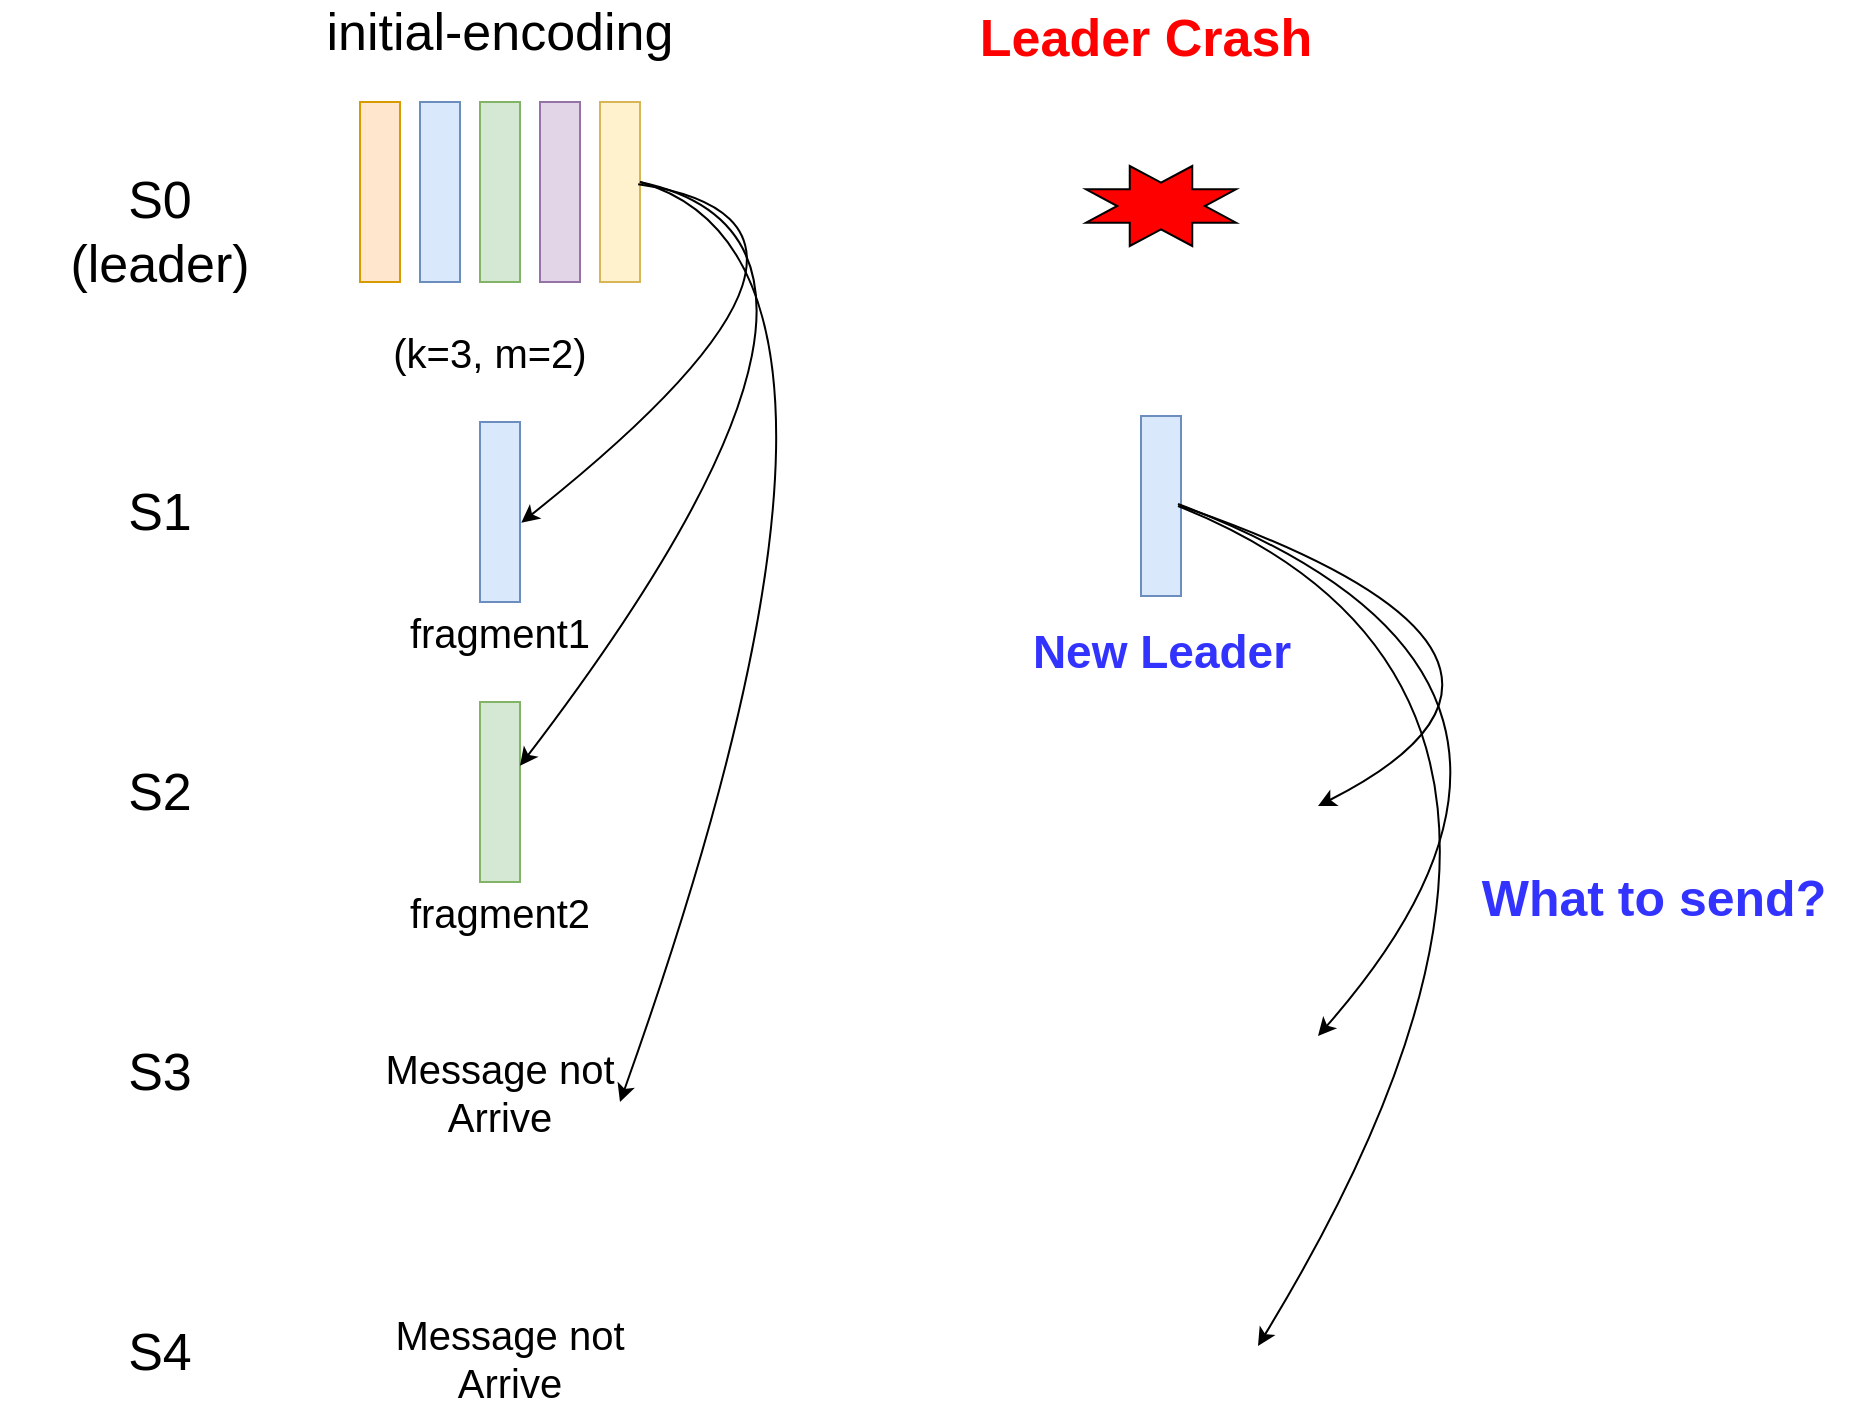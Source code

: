 <mxfile version="22.1.21" type="github">
  <diagram id="m65YbvdDa1lrMX-1JaFE" name="第 1 页">
    <mxGraphModel dx="2307" dy="1287" grid="0" gridSize="10" guides="1" tooltips="1" connect="1" arrows="1" fold="1" page="1" pageScale="1" pageWidth="3300" pageHeight="4681" math="0" shadow="0">
      <root>
        <mxCell id="0" />
        <mxCell id="1" parent="0" />
        <mxCell id="04_Secdxe5MrCqDxStES-1" value="&lt;font style=&quot;font-size: 26px;&quot;&gt;S0 &lt;br&gt;(leader)&lt;/font&gt;" style="text;html=1;strokeColor=none;fillColor=none;align=center;verticalAlign=middle;whiteSpace=wrap;rounded=0;" parent="1" vertex="1">
          <mxGeometry x="180" y="390" width="160" height="30" as="geometry" />
        </mxCell>
        <mxCell id="04_Secdxe5MrCqDxStES-2" value="&lt;font style=&quot;font-size: 26px;&quot;&gt;S3&lt;/font&gt;" style="text;html=1;strokeColor=none;fillColor=none;align=center;verticalAlign=middle;whiteSpace=wrap;rounded=0;" parent="1" vertex="1">
          <mxGeometry x="180" y="810" width="160" height="30" as="geometry" />
        </mxCell>
        <mxCell id="04_Secdxe5MrCqDxStES-3" value="&lt;font style=&quot;font-size: 26px;&quot;&gt;S1&lt;/font&gt;" style="text;html=1;strokeColor=none;fillColor=none;align=center;verticalAlign=middle;whiteSpace=wrap;rounded=0;" parent="1" vertex="1">
          <mxGeometry x="180" y="530" width="160" height="30" as="geometry" />
        </mxCell>
        <mxCell id="04_Secdxe5MrCqDxStES-4" value="&lt;font style=&quot;font-size: 26px;&quot;&gt;S4&lt;/font&gt;" style="text;html=1;strokeColor=none;fillColor=none;align=center;verticalAlign=middle;whiteSpace=wrap;rounded=0;" parent="1" vertex="1">
          <mxGeometry x="180" y="950" width="160" height="30" as="geometry" />
        </mxCell>
        <mxCell id="04_Secdxe5MrCqDxStES-5" value="&lt;font style=&quot;font-size: 26px;&quot;&gt;S2&lt;/font&gt;" style="text;html=1;strokeColor=none;fillColor=none;align=center;verticalAlign=middle;whiteSpace=wrap;rounded=0;" parent="1" vertex="1">
          <mxGeometry x="180" y="670" width="160" height="30" as="geometry" />
        </mxCell>
        <mxCell id="04_Secdxe5MrCqDxStES-6" value="" style="rounded=0;whiteSpace=wrap;html=1;fontSize=20;fillColor=#FFE6CC;strokeColor=#d79b00;fillStyle=auto;" parent="1" vertex="1">
          <mxGeometry x="360" y="340" width="20" height="90" as="geometry" />
        </mxCell>
        <mxCell id="04_Secdxe5MrCqDxStES-7" value="" style="rounded=0;whiteSpace=wrap;html=1;fontSize=20;fillColor=#dae8fc;strokeColor=#6c8ebf;fillStyle=auto;" parent="1" vertex="1">
          <mxGeometry x="390" y="340" width="20" height="90" as="geometry" />
        </mxCell>
        <mxCell id="04_Secdxe5MrCqDxStES-8" value="" style="rounded=0;whiteSpace=wrap;html=1;fontSize=20;fillColor=#d5e8d4;strokeColor=#82b366;fillStyle=auto;" parent="1" vertex="1">
          <mxGeometry x="420" y="340" width="20" height="90" as="geometry" />
        </mxCell>
        <mxCell id="04_Secdxe5MrCqDxStES-9" value="" style="rounded=0;whiteSpace=wrap;html=1;fontSize=20;fillColor=#e1d5e7;strokeColor=#9673a6;fillStyle=auto;" parent="1" vertex="1">
          <mxGeometry x="450" y="340" width="20" height="90" as="geometry" />
        </mxCell>
        <mxCell id="04_Secdxe5MrCqDxStES-10" value="" style="rounded=0;whiteSpace=wrap;html=1;fontSize=20;fillColor=#fff2cc;strokeColor=#d6b656;fillStyle=auto;" parent="1" vertex="1">
          <mxGeometry x="480" y="340" width="20" height="90" as="geometry" />
        </mxCell>
        <mxCell id="04_Secdxe5MrCqDxStES-11" value="(k=3, m=2)" style="text;html=1;strokeColor=none;fillColor=none;align=center;verticalAlign=middle;whiteSpace=wrap;rounded=0;fillStyle=auto;fontSize=20;" parent="1" vertex="1">
          <mxGeometry x="360" y="450" width="130" height="30" as="geometry" />
        </mxCell>
        <mxCell id="04_Secdxe5MrCqDxStES-12" value="" style="rounded=0;whiteSpace=wrap;html=1;fontSize=20;fillColor=#dae8fc;strokeColor=#6c8ebf;fillStyle=auto;" parent="1" vertex="1">
          <mxGeometry x="420" y="500" width="20" height="90" as="geometry" />
        </mxCell>
        <mxCell id="04_Secdxe5MrCqDxStES-13" value="" style="rounded=0;whiteSpace=wrap;html=1;fontSize=20;fillColor=#d5e8d4;strokeColor=#82b366;fillStyle=auto;" parent="1" vertex="1">
          <mxGeometry x="420" y="640" width="20" height="90" as="geometry" />
        </mxCell>
        <mxCell id="04_Secdxe5MrCqDxStES-15" value="fragment1" style="text;html=1;strokeColor=none;fillColor=none;align=center;verticalAlign=middle;whiteSpace=wrap;rounded=0;fillStyle=auto;fontSize=20;" parent="1" vertex="1">
          <mxGeometry x="365" y="590" width="130" height="30" as="geometry" />
        </mxCell>
        <mxCell id="04_Secdxe5MrCqDxStES-16" value="fragment2" style="text;html=1;strokeColor=none;fillColor=none;align=center;verticalAlign=middle;whiteSpace=wrap;rounded=0;fillStyle=auto;fontSize=20;" parent="1" vertex="1">
          <mxGeometry x="365" y="730" width="130" height="30" as="geometry" />
        </mxCell>
        <mxCell id="04_Secdxe5MrCqDxStES-18" value="" style="curved=1;endArrow=classic;html=1;rounded=0;fontSize=26;exitX=0.954;exitY=0.457;exitDx=0;exitDy=0;exitPerimeter=0;entryX=1.031;entryY=0.56;entryDx=0;entryDy=0;entryPerimeter=0;" parent="1" source="04_Secdxe5MrCqDxStES-10" target="04_Secdxe5MrCqDxStES-12" edge="1">
          <mxGeometry width="50" height="50" relative="1" as="geometry">
            <mxPoint x="660" y="560" as="sourcePoint" />
            <mxPoint x="710" y="510" as="targetPoint" />
            <Array as="points">
              <mxPoint x="630" y="400" />
            </Array>
          </mxGeometry>
        </mxCell>
        <mxCell id="04_Secdxe5MrCqDxStES-19" value="" style="curved=1;endArrow=classic;html=1;rounded=0;fontSize=26;" parent="1" target="04_Secdxe5MrCqDxStES-13" edge="1">
          <mxGeometry width="50" height="50" relative="1" as="geometry">
            <mxPoint x="500" y="380" as="sourcePoint" />
            <mxPoint x="450.62" y="560.4" as="targetPoint" />
            <Array as="points">
              <mxPoint x="640" y="410" />
            </Array>
          </mxGeometry>
        </mxCell>
        <mxCell id="04_Secdxe5MrCqDxStES-21" value="" style="verticalLabelPosition=bottom;verticalAlign=top;html=1;shape=mxgraph.basic.8_point_star;fillStyle=auto;fontSize=26;fillColor=#FF0000;" parent="1" vertex="1">
          <mxGeometry x="723" y="372" width="75" height="40" as="geometry" />
        </mxCell>
        <mxCell id="04_Secdxe5MrCqDxStES-33" value="initial-encoding" style="text;html=1;strokeColor=none;fillColor=none;align=center;verticalAlign=middle;whiteSpace=wrap;rounded=0;fillStyle=hatch;fontSize=26;" parent="1" vertex="1">
          <mxGeometry x="335" y="290" width="190" height="30" as="geometry" />
        </mxCell>
        <mxCell id="04_Secdxe5MrCqDxStES-43" value="" style="curved=1;endArrow=classic;html=1;rounded=0;fontSize=26;" parent="1" edge="1">
          <mxGeometry width="50" height="50" relative="1" as="geometry">
            <mxPoint x="500" y="380" as="sourcePoint" />
            <mxPoint x="490" y="840" as="targetPoint" />
            <Array as="points">
              <mxPoint x="640" y="420" />
            </Array>
          </mxGeometry>
        </mxCell>
        <mxCell id="04_Secdxe5MrCqDxStES-44" value="&lt;font style=&quot;font-size: 20px;&quot;&gt;Message not Arrive&lt;/font&gt;" style="text;html=1;strokeColor=none;fillColor=none;align=center;verticalAlign=middle;whiteSpace=wrap;rounded=0;" parent="1" vertex="1">
          <mxGeometry x="360" y="820" width="140" height="30" as="geometry" />
        </mxCell>
        <mxCell id="5ppomdDao6OfVrW-p1Yt-2" value="&lt;font style=&quot;font-size: 20px;&quot;&gt;Message not Arrive&lt;/font&gt;" style="text;html=1;strokeColor=none;fillColor=none;align=center;verticalAlign=middle;whiteSpace=wrap;rounded=0;" vertex="1" parent="1">
          <mxGeometry x="365" y="953" width="140" height="30" as="geometry" />
        </mxCell>
        <mxCell id="5ppomdDao6OfVrW-p1Yt-3" value="&lt;font color=&quot;#ff0000&quot;&gt;&lt;b&gt;Leader Crash&lt;/b&gt;&lt;/font&gt;" style="text;html=1;strokeColor=none;fillColor=none;align=center;verticalAlign=middle;whiteSpace=wrap;rounded=0;fillStyle=hatch;fontSize=26;" vertex="1" parent="1">
          <mxGeometry x="658" y="293" width="190" height="30" as="geometry" />
        </mxCell>
        <mxCell id="5ppomdDao6OfVrW-p1Yt-4" value="" style="rounded=0;whiteSpace=wrap;html=1;fontSize=20;fillColor=#dae8fc;strokeColor=#6c8ebf;fillStyle=auto;" vertex="1" parent="1">
          <mxGeometry x="750.5" y="497" width="20" height="90" as="geometry" />
        </mxCell>
        <mxCell id="5ppomdDao6OfVrW-p1Yt-5" value="&lt;font color=&quot;#3333ff&quot; style=&quot;font-size: 23px;&quot;&gt;&lt;b style=&quot;&quot;&gt;New Leader&lt;/b&gt;&lt;/font&gt;" style="text;html=1;strokeColor=none;fillColor=none;align=center;verticalAlign=middle;whiteSpace=wrap;rounded=0;fillStyle=auto;fontSize=20;" vertex="1" parent="1">
          <mxGeometry x="689.5" y="600" width="142" height="30" as="geometry" />
        </mxCell>
        <mxCell id="5ppomdDao6OfVrW-p1Yt-6" value="" style="curved=1;endArrow=classic;html=1;rounded=0;fontSize=26;exitX=1;exitY=0.5;exitDx=0;exitDy=0;" edge="1" parent="1" source="5ppomdDao6OfVrW-p1Yt-4">
          <mxGeometry width="50" height="50" relative="1" as="geometry">
            <mxPoint x="856" y="598" as="sourcePoint" />
            <mxPoint x="839" y="692" as="targetPoint" />
            <Array as="points">
              <mxPoint x="987" y="617" />
            </Array>
          </mxGeometry>
        </mxCell>
        <mxCell id="5ppomdDao6OfVrW-p1Yt-7" value="" style="curved=1;endArrow=classic;html=1;rounded=0;fontSize=26;" edge="1" parent="1">
          <mxGeometry width="50" height="50" relative="1" as="geometry">
            <mxPoint x="769" y="541" as="sourcePoint" />
            <mxPoint x="839" y="807" as="targetPoint" />
            <Array as="points">
              <mxPoint x="997" y="627" />
            </Array>
          </mxGeometry>
        </mxCell>
        <mxCell id="5ppomdDao6OfVrW-p1Yt-8" value="" style="curved=1;endArrow=classic;html=1;rounded=0;fontSize=26;" edge="1" parent="1">
          <mxGeometry width="50" height="50" relative="1" as="geometry">
            <mxPoint x="769" y="542" as="sourcePoint" />
            <mxPoint x="809" y="962" as="targetPoint" />
            <Array as="points">
              <mxPoint x="1007" y="637" />
            </Array>
          </mxGeometry>
        </mxCell>
        <mxCell id="5ppomdDao6OfVrW-p1Yt-9" value="&lt;font color=&quot;#3333ff&quot; style=&quot;font-size: 25px;&quot;&gt;&lt;b style=&quot;&quot;&gt;What to send?&lt;/b&gt;&lt;/font&gt;" style="text;html=1;strokeColor=none;fillColor=none;align=center;verticalAlign=middle;whiteSpace=wrap;rounded=0;" vertex="1" parent="1">
          <mxGeometry x="903" y="722" width="208" height="30" as="geometry" />
        </mxCell>
      </root>
    </mxGraphModel>
  </diagram>
</mxfile>
